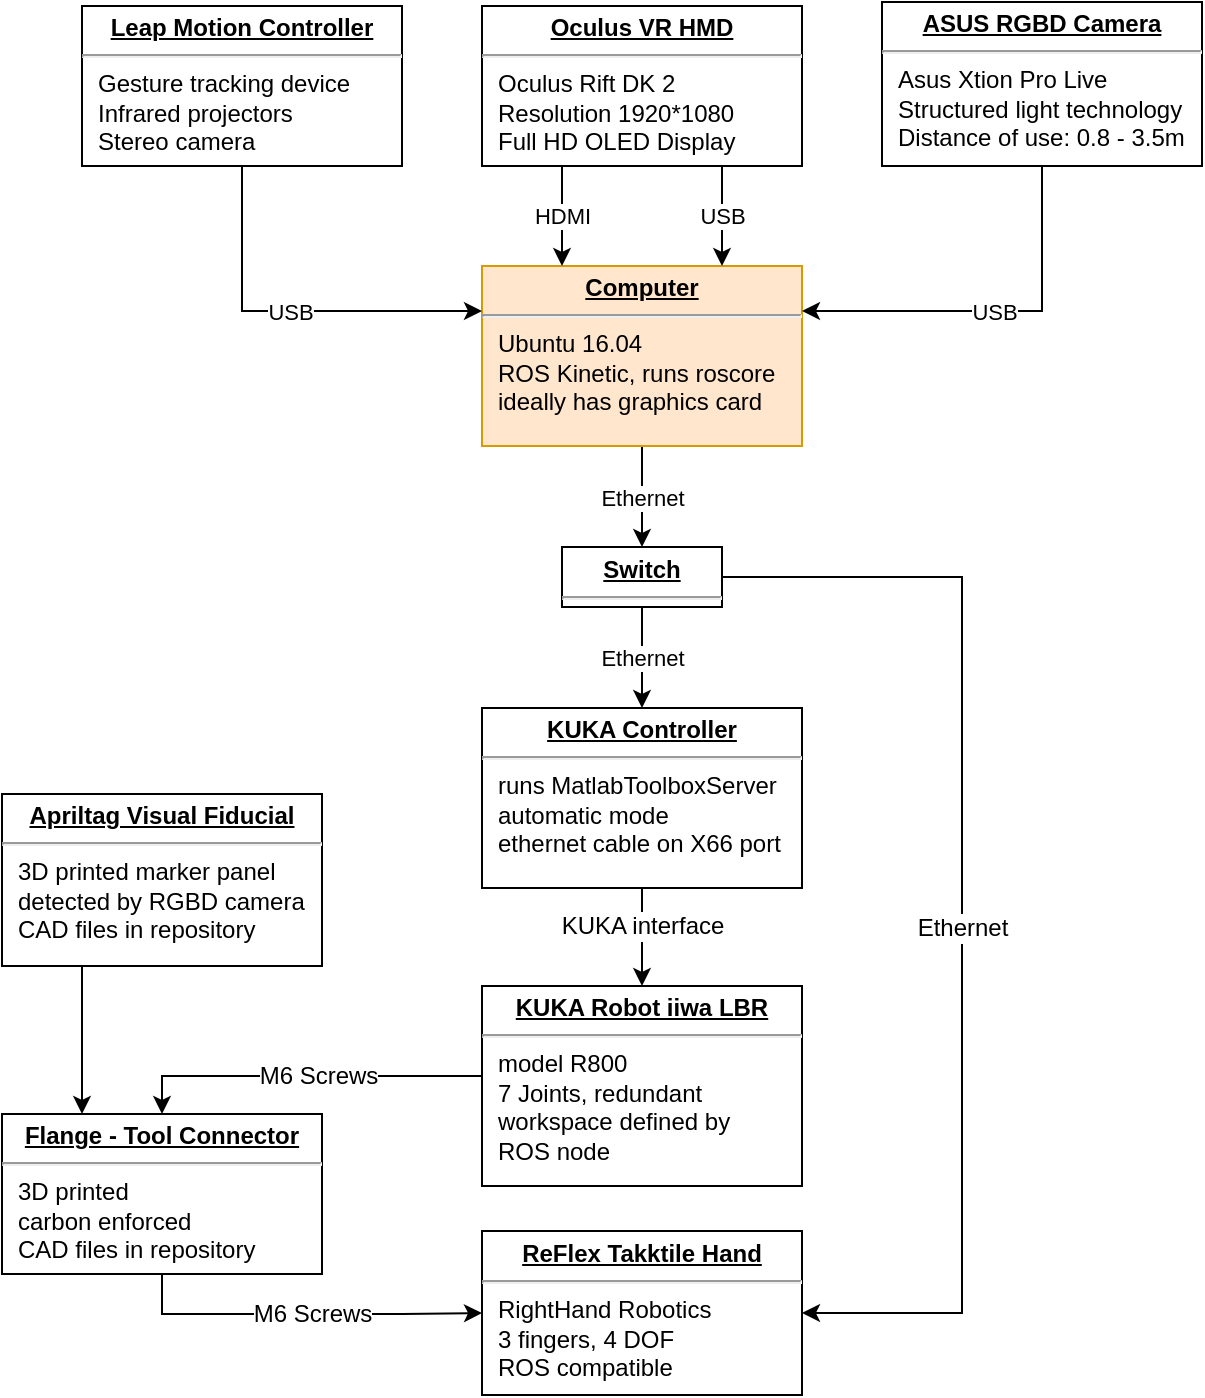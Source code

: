 <mxfile version="11.1.1" type="device"><diagram id="E09UCCjNPZgDsZ9DTK5a" name="Hardware"><mxGraphModel dx="786" dy="527" grid="1" gridSize="10" guides="1" tooltips="1" connect="1" arrows="1" fold="1" page="1" pageScale="1" pageWidth="827" pageHeight="1169" math="0" shadow="0"><root><mxCell id="_AY63vhK2A-uAtdcQATT-0"/><mxCell id="_AY63vhK2A-uAtdcQATT-1" parent="_AY63vhK2A-uAtdcQATT-0"/><mxCell id="_AY63vhK2A-uAtdcQATT-33" value="Ethernet" style="edgeStyle=orthogonalEdgeStyle;rounded=0;orthogonalLoop=1;jettySize=auto;html=1;entryX=0.5;entryY=0;entryDx=0;entryDy=0;fontFamily=Helvetica;" parent="_AY63vhK2A-uAtdcQATT-1" source="_AY63vhK2A-uAtdcQATT-11" target="_AY63vhK2A-uAtdcQATT-21" edge="1"><mxGeometry relative="1" as="geometry"/></mxCell><mxCell id="_AY63vhK2A-uAtdcQATT-11" value="&lt;p style=&quot;margin: 0px ; margin-top: 4px ; text-align: center ; text-decoration: underline&quot;&gt;&lt;b&gt;Computer&lt;/b&gt;&lt;/p&gt;&lt;hr&gt;&lt;p style=&quot;margin: 0px ; margin-left: 8px&quot;&gt;Ubuntu 16.04&lt;/p&gt;&lt;p style=&quot;margin: 0px ; margin-left: 8px&quot;&gt;ROS Kinetic,&amp;nbsp;&lt;span&gt;runs roscore&lt;/span&gt;&lt;/p&gt;&lt;p style=&quot;margin: 0px ; margin-left: 8px&quot;&gt;ideally has graphics card&lt;/p&gt;" style="verticalAlign=top;align=left;overflow=fill;fontSize=12;fontFamily=Helvetica;html=1;fillColor=#ffe6cc;strokeColor=#d79b00;" parent="_AY63vhK2A-uAtdcQATT-1" vertex="1"><mxGeometry x="320" y="170" width="160" height="90" as="geometry"/></mxCell><mxCell id="_AY63vhK2A-uAtdcQATT-27" style="edgeStyle=orthogonalEdgeStyle;rounded=0;orthogonalLoop=1;jettySize=auto;html=1;entryX=0.5;entryY=0;entryDx=0;entryDy=0;fontFamily=Helvetica;exitX=0.5;exitY=1;exitDx=0;exitDy=0;" parent="_AY63vhK2A-uAtdcQATT-1" source="_AY63vhK2A-uAtdcQATT-18" target="_AY63vhK2A-uAtdcQATT-20" edge="1"><mxGeometry relative="1" as="geometry"><mxPoint x="400" y="464" as="sourcePoint"/><mxPoint x="400" y="513.5" as="targetPoint"/></mxGeometry></mxCell><mxCell id="gl0e_WUBvMopUrDTV7Gu-0" value="KUKA interface" style="text;html=1;resizable=0;points=[];align=center;verticalAlign=middle;labelBackgroundColor=#ffffff;fontFamily=Helvetica;" parent="_AY63vhK2A-uAtdcQATT-27" vertex="1" connectable="0"><mxGeometry x="0.245" y="-1" relative="1" as="geometry"><mxPoint x="1" y="-12" as="offset"/></mxGeometry></mxCell><mxCell id="_AY63vhK2A-uAtdcQATT-18" value="&lt;p style=&quot;margin: 0px ; margin-top: 4px ; text-align: center ; text-decoration: underline&quot;&gt;&lt;b&gt;KUKA Controller&lt;/b&gt;&lt;/p&gt;&lt;hr&gt;&lt;p style=&quot;margin: 0px ; margin-left: 8px&quot;&gt;runs MatlabToolboxServer&amp;nbsp;&lt;/p&gt;&lt;p style=&quot;margin: 0px ; margin-left: 8px&quot;&gt;automatic mode&lt;/p&gt;&lt;p style=&quot;margin: 0px ; margin-left: 8px&quot;&gt;ethernet cable on X66 port&lt;/p&gt;" style="verticalAlign=top;align=left;overflow=fill;fontSize=12;fontFamily=Helvetica;html=1;" parent="_AY63vhK2A-uAtdcQATT-1" vertex="1"><mxGeometry x="320" y="391" width="160" height="90" as="geometry"/></mxCell><mxCell id="2vclKmiDTKFvOyOzSdmb-0" style="edgeStyle=orthogonalEdgeStyle;rounded=0;orthogonalLoop=1;jettySize=auto;html=1;entryX=0.5;entryY=0;entryDx=0;entryDy=0;" parent="_AY63vhK2A-uAtdcQATT-1" source="_AY63vhK2A-uAtdcQATT-20" target="3DuxKlBCha_9yTWbbvmz-2" edge="1"><mxGeometry relative="1" as="geometry"><Array as="points"><mxPoint x="160" y="575"/></Array></mxGeometry></mxCell><mxCell id="fGlponVCI0Z7dGmWXib_-7" value="M6 Screws" style="text;html=1;resizable=0;points=[];align=center;verticalAlign=middle;labelBackgroundColor=#ffffff;" parent="2vclKmiDTKFvOyOzSdmb-0" vertex="1" connectable="0"><mxGeometry x="-0.098" y="2" relative="1" as="geometry"><mxPoint x="-2" y="-2" as="offset"/></mxGeometry></mxCell><mxCell id="_AY63vhK2A-uAtdcQATT-20" value="&lt;p style=&quot;margin: 0px ; margin-top: 4px ; text-align: center ; text-decoration: underline&quot;&gt;&lt;b&gt;KUKA Robot iiwa LBR&lt;/b&gt;&lt;/p&gt;&lt;hr&gt;&lt;p style=&quot;margin: 0px ; margin-left: 8px&quot;&gt;model R800&lt;/p&gt;&lt;p style=&quot;margin: 0px ; margin-left: 8px&quot;&gt;7 Joints, redundant&lt;/p&gt;&lt;p style=&quot;margin: 0px ; margin-left: 8px&quot;&gt;workspace defined by&amp;nbsp;&lt;/p&gt;&lt;p style=&quot;margin: 0px ; margin-left: 8px&quot;&gt;ROS node&lt;/p&gt;" style="verticalAlign=top;align=left;overflow=fill;fontSize=12;fontFamily=Helvetica;html=1;" parent="_AY63vhK2A-uAtdcQATT-1" vertex="1"><mxGeometry x="320" y="530" width="160" height="100" as="geometry"/></mxCell><mxCell id="_AY63vhK2A-uAtdcQATT-34" value="Ethernet" style="edgeStyle=orthogonalEdgeStyle;rounded=0;orthogonalLoop=1;jettySize=auto;html=1;entryX=0.5;entryY=0;entryDx=0;entryDy=0;fontFamily=Helvetica;" parent="_AY63vhK2A-uAtdcQATT-1" source="_AY63vhK2A-uAtdcQATT-21" target="_AY63vhK2A-uAtdcQATT-18" edge="1"><mxGeometry relative="1" as="geometry"/></mxCell><mxCell id="fGlponVCI0Z7dGmWXib_-5" style="edgeStyle=orthogonalEdgeStyle;rounded=0;orthogonalLoop=1;jettySize=auto;html=1;entryX=1;entryY=0.5;entryDx=0;entryDy=0;" parent="_AY63vhK2A-uAtdcQATT-1" source="_AY63vhK2A-uAtdcQATT-21" target="_AY63vhK2A-uAtdcQATT-29" edge="1"><mxGeometry relative="1" as="geometry"><Array as="points"><mxPoint x="560" y="326"/><mxPoint x="560" y="694"/></Array></mxGeometry></mxCell><mxCell id="fGlponVCI0Z7dGmWXib_-6" value="Ethernet" style="text;html=1;resizable=0;points=[];align=center;verticalAlign=middle;labelBackgroundColor=#ffffff;" parent="fGlponVCI0Z7dGmWXib_-5" vertex="1" connectable="0"><mxGeometry x="-0.216" y="2" relative="1" as="geometry"><mxPoint x="-2" y="73" as="offset"/></mxGeometry></mxCell><mxCell id="_AY63vhK2A-uAtdcQATT-21" value="&lt;p style=&quot;margin: 0px ; margin-top: 4px ; text-align: center ; text-decoration: underline&quot;&gt;&lt;b&gt;Switch&lt;/b&gt;&lt;/p&gt;&lt;hr&gt;&lt;p style=&quot;margin: 0px ; margin-left: 8px&quot;&gt;&lt;br&gt;&lt;/p&gt;" style="verticalAlign=top;align=left;overflow=fill;fontSize=12;fontFamily=Helvetica;html=1;" parent="_AY63vhK2A-uAtdcQATT-1" vertex="1"><mxGeometry x="360" y="310.5" width="80" height="30" as="geometry"/></mxCell><mxCell id="_AY63vhK2A-uAtdcQATT-31" value="USB" style="edgeStyle=orthogonalEdgeStyle;rounded=0;orthogonalLoop=1;jettySize=auto;html=1;entryX=0;entryY=0.25;entryDx=0;entryDy=0;fontFamily=Helvetica;exitX=0.5;exitY=1;exitDx=0;exitDy=0;" parent="_AY63vhK2A-uAtdcQATT-1" source="_AY63vhK2A-uAtdcQATT-28" target="_AY63vhK2A-uAtdcQATT-11" edge="1"><mxGeometry relative="1" as="geometry"/></mxCell><mxCell id="_AY63vhK2A-uAtdcQATT-28" value="&lt;p style=&quot;margin: 0px ; margin-top: 4px ; text-align: center ; text-decoration: underline&quot;&gt;&lt;b&gt;Leap Motion Controller&lt;/b&gt;&lt;/p&gt;&lt;hr&gt;&lt;p style=&quot;margin: 0px ; margin-left: 8px&quot;&gt;Gesture tracking device&lt;/p&gt;&lt;p style=&quot;margin: 0px ; margin-left: 8px&quot;&gt;Infrared projectors&lt;/p&gt;&lt;p style=&quot;margin: 0px ; margin-left: 8px&quot;&gt;Stereo camera&lt;/p&gt;" style="verticalAlign=top;align=left;overflow=fill;fontSize=12;fontFamily=Helvetica;html=1;" parent="_AY63vhK2A-uAtdcQATT-1" vertex="1"><mxGeometry x="120" y="40" width="160" height="80" as="geometry"/></mxCell><mxCell id="_AY63vhK2A-uAtdcQATT-29" value="&lt;p style=&quot;margin: 0px ; margin-top: 4px ; text-align: center ; text-decoration: underline&quot;&gt;&lt;b&gt;ReFlex Takktile Hand&lt;/b&gt;&lt;/p&gt;&lt;hr&gt;&lt;p style=&quot;margin: 0px ; margin-left: 8px&quot;&gt;RightHand Robotics&lt;/p&gt;&lt;p style=&quot;margin: 0px ; margin-left: 8px&quot;&gt;&lt;span&gt;3 fingers,&amp;nbsp;&lt;/span&gt;&lt;span&gt;4 DOF&lt;/span&gt;&lt;/p&gt;&lt;p style=&quot;margin: 0px ; margin-left: 8px&quot;&gt;&lt;span&gt;ROS compatible&lt;/span&gt;&lt;/p&gt;" style="verticalAlign=top;align=left;overflow=fill;fontSize=12;fontFamily=Helvetica;html=1;" parent="_AY63vhK2A-uAtdcQATT-1" vertex="1"><mxGeometry x="320" y="652.5" width="160" height="82" as="geometry"/></mxCell><mxCell id="3DuxKlBCha_9yTWbbvmz-1" value="USB" style="edgeStyle=orthogonalEdgeStyle;rounded=0;orthogonalLoop=1;jettySize=auto;html=1;entryX=1;entryY=0.25;entryDx=0;entryDy=0;exitX=0.5;exitY=1;exitDx=0;exitDy=0;" parent="_AY63vhK2A-uAtdcQATT-1" source="3DuxKlBCha_9yTWbbvmz-0" target="_AY63vhK2A-uAtdcQATT-11" edge="1"><mxGeometry relative="1" as="geometry"/></mxCell><mxCell id="3DuxKlBCha_9yTWbbvmz-0" value="&lt;p style=&quot;margin: 0px ; margin-top: 4px ; text-align: center ; text-decoration: underline&quot;&gt;&lt;b&gt;ASUS RGBD Camera&lt;/b&gt;&lt;/p&gt;&lt;hr&gt;&lt;p style=&quot;margin: 0px ; margin-left: 8px&quot;&gt;Asus Xtion Pro Live&amp;nbsp;&lt;/p&gt;&lt;p style=&quot;margin: 0px ; margin-left: 8px&quot;&gt;Structured light technology&lt;/p&gt;&lt;p style=&quot;margin: 0px ; margin-left: 8px&quot;&gt;Distance of use: 0.8 - 3.5m&lt;/p&gt;" style="verticalAlign=top;align=left;overflow=fill;fontSize=12;fontFamily=Helvetica;html=1;" parent="_AY63vhK2A-uAtdcQATT-1" vertex="1"><mxGeometry x="520" y="38" width="160" height="82" as="geometry"/></mxCell><mxCell id="3DuxKlBCha_9yTWbbvmz-4" style="edgeStyle=orthogonalEdgeStyle;rounded=0;orthogonalLoop=1;jettySize=auto;html=1;entryX=0;entryY=0.5;entryDx=0;entryDy=0;exitX=0.5;exitY=1;exitDx=0;exitDy=0;" parent="_AY63vhK2A-uAtdcQATT-1" source="3DuxKlBCha_9yTWbbvmz-2" target="_AY63vhK2A-uAtdcQATT-29" edge="1"><mxGeometry relative="1" as="geometry"/></mxCell><mxCell id="fGlponVCI0Z7dGmWXib_-8" value="M6 Screws" style="text;html=1;resizable=0;points=[];align=center;verticalAlign=middle;labelBackgroundColor=#ffffff;" parent="3DuxKlBCha_9yTWbbvmz-4" vertex="1" connectable="0"><mxGeometry x="-0.16" y="-3" relative="1" as="geometry"><mxPoint x="19" y="-3.5" as="offset"/></mxGeometry></mxCell><mxCell id="3DuxKlBCha_9yTWbbvmz-2" value="&lt;p style=&quot;margin: 0px ; margin-top: 4px ; text-align: center ; text-decoration: underline&quot;&gt;&lt;b&gt;Flange - Tool Connector&lt;/b&gt;&lt;/p&gt;&lt;hr&gt;&lt;p style=&quot;margin: 0px ; margin-left: 8px&quot;&gt;3D printed&amp;nbsp;&lt;/p&gt;&lt;p style=&quot;margin: 0px ; margin-left: 8px&quot;&gt;carbon enforced&lt;/p&gt;&lt;p style=&quot;margin: 0px ; margin-left: 8px&quot;&gt;CAD files in repository&lt;/p&gt;" style="verticalAlign=top;align=left;overflow=fill;fontSize=12;fontFamily=Helvetica;html=1;" parent="_AY63vhK2A-uAtdcQATT-1" vertex="1"><mxGeometry x="80" y="594" width="160" height="80" as="geometry"/></mxCell><mxCell id="3DuxKlBCha_9yTWbbvmz-6" style="edgeStyle=orthogonalEdgeStyle;rounded=0;orthogonalLoop=1;jettySize=auto;html=1;entryX=0.25;entryY=0;entryDx=0;entryDy=0;exitX=0.25;exitY=1;exitDx=0;exitDy=0;" parent="_AY63vhK2A-uAtdcQATT-1" source="3DuxKlBCha_9yTWbbvmz-5" target="3DuxKlBCha_9yTWbbvmz-2" edge="1"><mxGeometry relative="1" as="geometry"/></mxCell><mxCell id="3DuxKlBCha_9yTWbbvmz-5" value="&lt;p style=&quot;margin: 0px ; margin-top: 4px ; text-align: center ; text-decoration: underline&quot;&gt;&lt;b&gt;Apriltag Visual Fiducial&lt;/b&gt;&lt;/p&gt;&lt;hr&gt;&lt;p style=&quot;margin: 0px ; margin-left: 8px&quot;&gt;3D printed marker panel&amp;nbsp;&lt;/p&gt;&lt;p style=&quot;margin: 0px ; margin-left: 8px&quot;&gt;detected by RGBD camera&lt;/p&gt;&lt;p style=&quot;margin: 0px ; margin-left: 8px&quot;&gt;CAD files in repository&lt;/p&gt;&lt;p style=&quot;margin: 0px ; margin-left: 8px&quot;&gt;&lt;br&gt;&lt;/p&gt;" style="verticalAlign=top;align=left;overflow=fill;fontSize=12;fontFamily=Helvetica;html=1;" parent="_AY63vhK2A-uAtdcQATT-1" vertex="1"><mxGeometry x="80" y="434" width="160" height="86" as="geometry"/></mxCell><mxCell id="fGlponVCI0Z7dGmWXib_-2" value="USB" style="edgeStyle=orthogonalEdgeStyle;rounded=0;orthogonalLoop=1;jettySize=auto;html=1;exitX=0.75;exitY=1;exitDx=0;exitDy=0;entryX=0.75;entryY=0;entryDx=0;entryDy=0;" parent="_AY63vhK2A-uAtdcQATT-1" source="3DuxKlBCha_9yTWbbvmz-7" target="_AY63vhK2A-uAtdcQATT-11" edge="1"><mxGeometry relative="1" as="geometry"/></mxCell><mxCell id="fGlponVCI0Z7dGmWXib_-4" value="HDMI" style="edgeStyle=orthogonalEdgeStyle;rounded=0;orthogonalLoop=1;jettySize=auto;html=1;exitX=0.25;exitY=1;exitDx=0;exitDy=0;entryX=0.25;entryY=0;entryDx=0;entryDy=0;" parent="_AY63vhK2A-uAtdcQATT-1" source="3DuxKlBCha_9yTWbbvmz-7" target="_AY63vhK2A-uAtdcQATT-11" edge="1"><mxGeometry relative="1" as="geometry"/></mxCell><mxCell id="3DuxKlBCha_9yTWbbvmz-7" value="&lt;p style=&quot;margin: 0px ; margin-top: 4px ; text-align: center ; text-decoration: underline&quot;&gt;&lt;b&gt;Oculus VR HMD&lt;/b&gt;&lt;/p&gt;&lt;hr&gt;&lt;p style=&quot;margin: 0px ; margin-left: 8px&quot;&gt;Oculus Rift DK 2&lt;/p&gt;&lt;p style=&quot;margin: 0px ; margin-left: 8px&quot;&gt;Resolution 1920*1080&lt;/p&gt;&lt;p style=&quot;margin: 0px ; margin-left: 8px&quot;&gt;Full HD OLED Display&lt;/p&gt;" style="verticalAlign=top;align=left;overflow=fill;fontSize=12;fontFamily=Helvetica;html=1;" parent="_AY63vhK2A-uAtdcQATT-1" vertex="1"><mxGeometry x="320" y="40" width="160" height="80" as="geometry"/></mxCell></root></mxGraphModel></diagram><diagram name="Software Final" id="xPNgfY69-P7065_VLRdJ"><mxGraphModel dx="786" dy="527" grid="1" gridSize="10" guides="1" tooltips="1" connect="1" arrows="1" fold="1" page="1" pageScale="1" pageWidth="1169" pageHeight="827" math="0" shadow="0"><root><mxCell id="EsGhdz6YQau3NaNE2SMj-0"/><mxCell id="EsGhdz6YQau3NaNE2SMj-1" parent="EsGhdz6YQau3NaNE2SMj-0"/><mxCell id="q33s33rJnHDnd58CuCqy-0" value="" style="rounded=0;whiteSpace=wrap;html=1;fillColor=none;dashed=1;" parent="EsGhdz6YQau3NaNE2SMj-1" vertex="1"><mxGeometry x="90" y="130" width="540" height="500" as="geometry"/></mxCell><mxCell id="EsGhdz6YQau3NaNE2SMj-3" value="" style="edgeStyle=orthogonalEdgeStyle;rounded=0;orthogonalLoop=1;jettySize=auto;html=1;entryX=0.5;entryY=0;entryDx=0;entryDy=0;" parent="EsGhdz6YQau3NaNE2SMj-1" source="EsGhdz6YQau3NaNE2SMj-5" target="EsGhdz6YQau3NaNE2SMj-10" edge="1"><mxGeometry x="-0.809" relative="1" as="geometry"><mxPoint x="380" y="330" as="targetPoint"/><Array as="points"><mxPoint x="380" y="270"/><mxPoint x="250" y="270"/></Array><mxPoint as="offset"/></mxGeometry></mxCell><mxCell id="EsGhdz6YQau3NaNE2SMj-4" value="&lt;span style=&quot;font-size: 12px&quot;&gt;leap_motion/leap_device &lt;br&gt;[Human]&lt;/span&gt;" style="edgeStyle=orthogonalEdgeStyle;rounded=0;orthogonalLoop=1;jettySize=auto;html=1;entryX=0.5;entryY=0;entryDx=0;entryDy=0;" parent="EsGhdz6YQau3NaNE2SMj-1" target="EsGhdz6YQau3NaNE2SMj-12" edge="1"><mxGeometry x="-0.889" relative="1" as="geometry"><Array as="points"><mxPoint x="380" y="270"/><mxPoint x="505" y="270"/></Array><mxPoint x="380" y="240" as="sourcePoint"/><mxPoint x="540" y="230" as="targetPoint"/><mxPoint as="offset"/></mxGeometry></mxCell><mxCell id="EsGhdz6YQau3NaNE2SMj-5" value="&lt;p style=&quot;margin: 0px ; margin-top: 4px ; text-align: center ; text-decoration: underline&quot;&gt;&lt;b&gt;Leap Motion Node&lt;/b&gt;&lt;/p&gt;&lt;hr&gt;&lt;p style=&quot;margin: 0px ; margin-left: 8px&quot;&gt;&lt;span&gt;open sourced by ROS community&lt;/span&gt;&lt;/p&gt;&lt;p style=&quot;margin: 0px ; margin-left: 8px&quot;&gt;&lt;span&gt;official ROS driver&lt;/span&gt;&lt;br&gt;&lt;/p&gt;&lt;p style=&quot;margin: 0px ; margin-left: 8px&quot;&gt;publishes hand data&lt;/p&gt;" style="verticalAlign=top;align=left;overflow=fill;fontSize=12;fontFamily=Helvetica;html=1;fillColor=#dae8fc;strokeColor=#6c8ebf;" parent="EsGhdz6YQau3NaNE2SMj-1" vertex="1"><mxGeometry x="280" y="150" width="200" height="80" as="geometry"/></mxCell><mxCell id="EsGhdz6YQau3NaNE2SMj-6" value="" style="edgeStyle=orthogonalEdgeStyle;rounded=0;orthogonalLoop=1;jettySize=auto;html=1;" parent="EsGhdz6YQau3NaNE2SMj-1" source="EsGhdz6YQau3NaNE2SMj-7" target="EsGhdz6YQau3NaNE2SMj-5" edge="1"><mxGeometry relative="1" as="geometry"/></mxCell><mxCell id="EsGhdz6YQau3NaNE2SMj-7" value="&lt;p style=&quot;margin: 0px ; margin-top: 4px ; text-align: center ; text-decoration: underline&quot;&gt;&lt;b&gt;Leap Deamon&lt;/b&gt;&lt;/p&gt;&lt;hr&gt;&lt;p style=&quot;margin: 0px ; margin-left: 8px&quot;&gt;open sourced&lt;span&gt;&amp;nbsp;by Ultrahaptics&lt;/span&gt;&lt;/p&gt;&lt;p style=&quot;margin: 0px ; margin-left: 8px&quot;&gt;core Leap Motion software&lt;/p&gt;" style="verticalAlign=top;align=left;overflow=fill;fontSize=12;fontFamily=Helvetica;html=1;fillColor=#f5f5f5;strokeColor=#666666;fontColor=#333333;" parent="EsGhdz6YQau3NaNE2SMj-1" vertex="1"><mxGeometry x="280" y="40" width="200" height="70" as="geometry"/></mxCell><mxCell id="nE3oryARnoWxvQE1KBO--7" value="&lt;span style=&quot;font-size: 12px&quot;&gt;reflex_takktile/radian_hand_command&lt;br&gt;[RadianServoCommands]&lt;/span&gt;" style="edgeStyle=orthogonalEdgeStyle;rounded=0;orthogonalLoop=1;jettySize=auto;html=1;" parent="EsGhdz6YQau3NaNE2SMj-1" source="EsGhdz6YQau3NaNE2SMj-10" target="EsGhdz6YQau3NaNE2SMj-13" edge="1"><mxGeometry relative="1" as="geometry"/></mxCell><mxCell id="EsGhdz6YQau3NaNE2SMj-10" value="&lt;p style=&quot;margin: 0px ; margin-top: 4px ; text-align: center ; text-decoration: underline&quot;&gt;&lt;b&gt;Leap Hand Node&lt;/b&gt;&lt;/p&gt;&lt;hr&gt;&lt;p style=&quot;margin: 0px ; margin-left: 8px&quot;&gt;&lt;span&gt;language: python 2.7&lt;/span&gt;&lt;/p&gt;&lt;p style=&quot;margin: 0px ; margin-left: 8px&quot;&gt;&lt;span&gt;initial calibration of hand&lt;/span&gt;&lt;br&gt;&lt;/p&gt;&lt;p style=&quot;margin: 0px ; margin-left: 8px&quot;&gt;publishes robotic hand closure angles&lt;/p&gt;&lt;p style=&quot;margin: 0px 0px 0px 8px&quot;&gt;active if &quot;kuka/gripper_control&quot; is true&lt;/p&gt;&lt;p style=&quot;margin: 0px ; margin-left: 8px&quot;&gt;offers mode to run hand indpendently&lt;/p&gt;" style="verticalAlign=top;align=left;overflow=fill;fontSize=12;fontFamily=Helvetica;html=1;fillColor=#dae8fc;strokeColor=#6c8ebf;" parent="EsGhdz6YQau3NaNE2SMj-1" vertex="1"><mxGeometry x="140" y="290" width="220" height="110" as="geometry"/></mxCell><mxCell id="nE3oryARnoWxvQE1KBO--6" value="&lt;span style=&quot;font-size: 12px&quot;&gt;tf/tool_frame/desired&lt;br&gt;[TransformStamped]&lt;/span&gt;" style="edgeStyle=orthogonalEdgeStyle;rounded=0;orthogonalLoop=1;jettySize=auto;html=1;entryX=0.5;entryY=0;entryDx=0;entryDy=0;" parent="EsGhdz6YQau3NaNE2SMj-1" source="EsGhdz6YQau3NaNE2SMj-12" target="EsGhdz6YQau3NaNE2SMj-15" edge="1"><mxGeometry relative="1" as="geometry"/></mxCell><mxCell id="EsGhdz6YQau3NaNE2SMj-12" value="&lt;p style=&quot;margin: 0px ; margin-top: 4px ; text-align: center ; text-decoration: underline&quot;&gt;&lt;b&gt;Leap KUKA Node&lt;/b&gt;&lt;/p&gt;&lt;hr&gt;&lt;p style=&quot;margin: 0px ; margin-left: 8px&quot;&gt;&lt;span&gt;language: python 2.7&lt;/span&gt;&lt;/p&gt;&lt;p style=&quot;margin: 0px ; margin-left: 8px&quot;&gt;&lt;span&gt;requires params in config file&lt;/span&gt;&lt;/p&gt;&lt;p style=&quot;margin: 0px ; margin-left: 8px&quot;&gt;&lt;span&gt;averaging filter&lt;/span&gt;&lt;br&gt;&lt;/p&gt;&lt;p style=&quot;margin: 0px ; margin-left: 8px&quot;&gt;determines base to tool transform&lt;/p&gt;&lt;p style=&quot;margin: 0px ; margin-left: 8px&quot;&gt;publishes desired tool pose&lt;span&gt;&amp;nbsp;&lt;/span&gt;&lt;/p&gt;" style="verticalAlign=top;align=left;overflow=fill;fontSize=12;fontFamily=Helvetica;html=1;fillColor=#dae8fc;strokeColor=#6c8ebf;" parent="EsGhdz6YQau3NaNE2SMj-1" vertex="1"><mxGeometry x="400" y="290" width="210" height="110" as="geometry"/></mxCell><mxCell id="EsGhdz6YQau3NaNE2SMj-13" value="&lt;p style=&quot;margin: 0px ; margin-top: 4px ; text-align: center ; text-decoration: underline&quot;&gt;&lt;b&gt;ReFlex TakkTile Node&lt;/b&gt;&lt;/p&gt;&lt;hr&gt;&lt;p style=&quot;margin: 0px ; margin-left: 8px&quot;&gt;open sourced by RightHand Robotics&lt;/p&gt;&lt;p style=&quot;margin: 0px ; margin-left: 8px&quot;&gt;official ROS driver&lt;/p&gt;&lt;p style=&quot;margin: 0px ; margin-left: 8px&quot;&gt;offers ROS services for calibration&lt;/p&gt;&lt;p style=&quot;margin: 0px ; margin-left: 8px&quot;&gt;controls robotic hand&lt;/p&gt;" style="verticalAlign=top;align=left;overflow=fill;fontSize=12;fontFamily=Helvetica;html=1;fillColor=#dae8fc;strokeColor=#6c8ebf;" parent="EsGhdz6YQau3NaNE2SMj-1" vertex="1"><mxGeometry x="140" y="460" width="220" height="100" as="geometry"/></mxCell><mxCell id="EsGhdz6YQau3NaNE2SMj-14" value="" style="edgeStyle=orthogonalEdgeStyle;rounded=0;orthogonalLoop=1;jettySize=auto;html=1;" parent="EsGhdz6YQau3NaNE2SMj-1" source="EsGhdz6YQau3NaNE2SMj-15" target="EsGhdz6YQau3NaNE2SMj-18" edge="1"><mxGeometry relative="1" as="geometry"><Array as="points"><mxPoint x="540" y="610"/><mxPoint x="540" y="610"/></Array></mxGeometry></mxCell><mxCell id="BRLh0epHwZrpS-UAtxaP-2" style="edgeStyle=orthogonalEdgeStyle;rounded=0;orthogonalLoop=1;jettySize=auto;html=1;entryX=0;entryY=0.5;entryDx=0;entryDy=0;exitX=0.285;exitY=0.992;exitDx=0;exitDy=0;exitPerimeter=0;" parent="EsGhdz6YQau3NaNE2SMj-1" source="EsGhdz6YQau3NaNE2SMj-15" target="EsGhdz6YQau3NaNE2SMj-10" edge="1"><mxGeometry relative="1" as="geometry"><mxPoint x="150" y="340" as="targetPoint"/><Array as="points"><mxPoint x="460" y="610"/><mxPoint x="110" y="610"/><mxPoint x="110" y="345"/></Array></mxGeometry></mxCell><mxCell id="BRLh0epHwZrpS-UAtxaP-3" value="kuka/gripper_control [Bool]&lt;u&gt;&lt;br&gt;&lt;/u&gt;" style="text;html=1;resizable=0;points=[];align=center;verticalAlign=middle;labelBackgroundColor=#ffffff;" parent="BRLh0epHwZrpS-UAtxaP-2" vertex="1" connectable="0"><mxGeometry x="-0.303" relative="1" as="geometry"><mxPoint x="17" as="offset"/></mxGeometry></mxCell><mxCell id="EsGhdz6YQau3NaNE2SMj-15" value="&lt;p style=&quot;margin: 0px ; margin-top: 4px ; text-align: center ; text-decoration: underline&quot;&gt;&lt;b&gt;KUKA Control Node&lt;/b&gt;&lt;/p&gt;&lt;hr&gt;&lt;p style=&quot;margin: 0px ; margin-left: 8px&quot;&gt;&lt;/p&gt;&lt;p style=&quot;margin: 0px ; margin-left: 8px&quot;&gt;language: Matlab&lt;/p&gt;&lt;p style=&quot;margin: 0px ; margin-left: 8px&quot;&gt;accesses KUKA Sunrise Toolbox&lt;/p&gt;&lt;p style=&quot;margin: 0px ; margin-left: 8px&quot;&gt;requires params in config file&lt;/p&gt;&lt;p style=&quot;margin: 0px ; margin-left: 8px&quot;&gt;calculation of home pose&lt;/p&gt;&lt;p style=&quot;margin: 0px ; margin-left: 8px&quot;&gt;inverse kinematics calculation&amp;nbsp;&lt;/p&gt;&lt;p style=&quot;margin: 0px ; margin-left: 8px&quot;&gt;controlled by ROS services (or&lt;span&gt;&amp;nbsp;GUI)&lt;/span&gt;&lt;/p&gt;" style="verticalAlign=top;align=left;overflow=fill;fontSize=12;fontFamily=Helvetica;html=1;fillColor=#dae8fc;strokeColor=#6c8ebf;" parent="EsGhdz6YQau3NaNE2SMj-1" vertex="1"><mxGeometry x="400" y="460" width="210" height="130" as="geometry"/></mxCell><mxCell id="EsGhdz6YQau3NaNE2SMj-16" value="&lt;p style=&quot;margin: 4px 0px 0px ; text-align: center&quot;&gt;&lt;span&gt;ROS Network&lt;/span&gt;&lt;/p&gt;&lt;p style=&quot;margin: 0px ; margin-left: 8px&quot;&gt;&lt;br&gt;&lt;/p&gt;" style="verticalAlign=middle;align=left;overflow=fill;fontSize=12;fontFamily=Helvetica;html=1;fillColor=none;strokeColor=none;fontStyle=1" parent="EsGhdz6YQau3NaNE2SMj-1" vertex="1"><mxGeometry x="520" y="140" width="120" height="30" as="geometry"/></mxCell><mxCell id="EsGhdz6YQau3NaNE2SMj-17" value="&lt;p style=&quot;margin: 4px 0px 0px; text-align: center;&quot;&gt;&lt;span&gt;Other Software&lt;/span&gt;&lt;/p&gt;" style="verticalAlign=top;align=left;overflow=fill;fontSize=12;fontFamily=Helvetica;html=1;fontStyle=1;fillColor=none;strokeColor=none;" parent="EsGhdz6YQau3NaNE2SMj-1" vertex="1"><mxGeometry x="520" y="97.5" width="120" height="30" as="geometry"/></mxCell><mxCell id="EsGhdz6YQau3NaNE2SMj-18" value="&lt;p style=&quot;margin: 0px ; margin-top: 4px ; text-align: center ; text-decoration: underline&quot;&gt;&lt;b&gt;MatlabToolboxServer&lt;/b&gt;&lt;/p&gt;&lt;hr&gt;&lt;p style=&quot;margin: 0px ; margin-left: 8px&quot;&gt;&lt;span&gt;available open source&lt;/span&gt;&lt;br&gt;&lt;/p&gt;&lt;p style=&quot;margin: 0px ; margin-left: 8px&quot;&gt;&lt;span&gt;Java code deployed to controller&lt;/span&gt;&lt;/p&gt;&lt;p style=&quot;margin: 0px ; margin-left: 8px&quot;&gt;&lt;span&gt;interface for Kuka Sunrise Toolbox&lt;/span&gt;&lt;/p&gt;" style="verticalAlign=top;align=left;overflow=fill;fontSize=12;fontFamily=Helvetica;html=1;fillColor=#f5f5f5;strokeColor=#666666;fontColor=#333333;" parent="EsGhdz6YQau3NaNE2SMj-1" vertex="1"><mxGeometry x="400" y="650" width="210" height="80" as="geometry"/></mxCell></root></mxGraphModel></diagram><diagram id="W01Dkq0bHfpVxYwkLld_" name="Software"><mxGraphModel dx="786" dy="527" grid="1" gridSize="10" guides="1" tooltips="1" connect="1" arrows="1" fold="1" page="1" pageScale="1" pageWidth="1169" pageHeight="827" math="0" shadow="0"><root><mxCell id="sA2uMo3klKvLkmMD16hq-0"/><mxCell id="sA2uMo3klKvLkmMD16hq-1" parent="sA2uMo3klKvLkmMD16hq-0"/><mxCell id="A94m2R2vzb9sjXVHP88e-21" value="" style="rounded=0;whiteSpace=wrap;html=1;fillColor=none;dashed=1;" parent="sA2uMo3klKvLkmMD16hq-1" vertex="1"><mxGeometry x="100" y="130" width="560" height="530" as="geometry"/></mxCell><mxCell id="9kA6oh6pnzBRD3rLAlEV-1" value="/leapmotion/data" style="edgeStyle=orthogonalEdgeStyle;rounded=0;orthogonalLoop=1;jettySize=auto;html=1;entryX=0.5;entryY=0;entryDx=0;entryDy=0;" parent="sA2uMo3klKvLkmMD16hq-1" source="NNzuCkMZ_eFJ8CYktBfu-0" target="9kA6oh6pnzBRD3rLAlEV-2" edge="1"><mxGeometry x="-0.809" relative="1" as="geometry"><mxPoint x="380" y="330" as="targetPoint"/><Array as="points"><mxPoint x="380" y="270"/><mxPoint x="250" y="270"/></Array><mxPoint as="offset"/></mxGeometry></mxCell><mxCell id="A94m2R2vzb9sjXVHP88e-4" style="edgeStyle=orthogonalEdgeStyle;rounded=0;orthogonalLoop=1;jettySize=auto;html=1;entryX=0.5;entryY=0;entryDx=0;entryDy=0;" parent="sA2uMo3klKvLkmMD16hq-1" source="NNzuCkMZ_eFJ8CYktBfu-0" target="9kA6oh6pnzBRD3rLAlEV-3" edge="1"><mxGeometry relative="1" as="geometry"><Array as="points"><mxPoint x="380" y="270"/><mxPoint x="500" y="270"/></Array></mxGeometry></mxCell><mxCell id="NNzuCkMZ_eFJ8CYktBfu-0" value="&lt;p style=&quot;margin: 0px ; margin-top: 4px ; text-align: center ; text-decoration: underline&quot;&gt;&lt;b&gt;Leap Motion Node&lt;/b&gt;&lt;/p&gt;&lt;hr&gt;&lt;p style=&quot;margin: 0px ; margin-left: 8px&quot;&gt;available open source&lt;/p&gt;&lt;p style=&quot;margin: 0px ; margin-left: 8px&quot;&gt;ROS driver for Leap Motion&lt;/p&gt;&lt;p style=&quot;margin: 0px ; margin-left: 8px&quot;&gt;publishes various data to network&lt;/p&gt;" style="verticalAlign=top;align=left;overflow=fill;fontSize=12;fontFamily=Helvetica;html=1;fillColor=#dae8fc;strokeColor=#6c8ebf;" parent="sA2uMo3klKvLkmMD16hq-1" vertex="1"><mxGeometry x="280" y="150" width="200" height="90" as="geometry"/></mxCell><mxCell id="A94m2R2vzb9sjXVHP88e-3" value="" style="edgeStyle=orthogonalEdgeStyle;rounded=0;orthogonalLoop=1;jettySize=auto;html=1;" parent="sA2uMo3klKvLkmMD16hq-1" source="9kA6oh6pnzBRD3rLAlEV-0" target="NNzuCkMZ_eFJ8CYktBfu-0" edge="1"><mxGeometry relative="1" as="geometry"/></mxCell><mxCell id="9kA6oh6pnzBRD3rLAlEV-0" value="&lt;p style=&quot;margin: 0px ; margin-top: 4px ; text-align: center ; text-decoration: underline&quot;&gt;&lt;b&gt;Leap Deamon&lt;/b&gt;&lt;/p&gt;&lt;hr&gt;&lt;p style=&quot;margin: 0px ; margin-left: 8px&quot;&gt;provided by Ultrahaptics&lt;/p&gt;&lt;p style=&quot;margin: 0px ; margin-left: 8px&quot;&gt;core Leap Motion software&lt;/p&gt;" style="verticalAlign=top;align=left;overflow=fill;fontSize=12;fontFamily=Helvetica;html=1;fillColor=#f5f5f5;strokeColor=#666666;fontColor=#333333;" parent="sA2uMo3klKvLkmMD16hq-1" vertex="1"><mxGeometry x="280" y="40" width="200" height="70" as="geometry"/></mxCell><mxCell id="A94m2R2vzb9sjXVHP88e-19" value="" style="edgeStyle=orthogonalEdgeStyle;rounded=0;orthogonalLoop=1;jettySize=auto;html=1;" parent="sA2uMo3klKvLkmMD16hq-1" source="9kA6oh6pnzBRD3rLAlEV-2" target="A94m2R2vzb9sjXVHP88e-2" edge="1"><mxGeometry relative="1" as="geometry"/></mxCell><mxCell id="A94m2R2vzb9sjXVHP88e-20" value="/reflex_takktile/radian_hand_command" style="text;html=1;resizable=0;points=[];align=center;verticalAlign=middle;labelBackgroundColor=#ffffff;" parent="A94m2R2vzb9sjXVHP88e-19" vertex="1" connectable="0"><mxGeometry x="-0.2" y="1" relative="1" as="geometry"><mxPoint as="offset"/></mxGeometry></mxCell><mxCell id="9kA6oh6pnzBRD3rLAlEV-2" value="&lt;p style=&quot;margin: 0px ; margin-top: 4px ; text-align: center ; text-decoration: underline&quot;&gt;&lt;b&gt;Leap Hand Node&lt;/b&gt;&lt;/p&gt;&lt;hr&gt;&lt;p style=&quot;margin: 0px ; margin-left: 8px&quot;&gt;script by Riccardo&lt;/p&gt;&lt;p style=&quot;margin: 0px ; margin-left: 8px&quot;&gt;performs initial calibration of hand&lt;/p&gt;&lt;p style=&quot;margin: 0px ; margin-left: 8px&quot;&gt;calculates vector from palm position&amp;nbsp;&lt;/p&gt;&lt;p style=&quot;margin: 0px ; margin-left: 8px&quot;&gt;to finger tips (index, middle, thumb)&lt;/p&gt;&lt;p style=&quot;margin: 0px ; margin-left: 8px&quot;&gt;publishes right closure angles&lt;/p&gt;" style="verticalAlign=top;align=left;overflow=fill;fontSize=12;fontFamily=Helvetica;html=1;fillColor=#dae8fc;strokeColor=#6c8ebf;" parent="sA2uMo3klKvLkmMD16hq-1" vertex="1"><mxGeometry x="140" y="290" width="220" height="110" as="geometry"/></mxCell><mxCell id="A94m2R2vzb9sjXVHP88e-6" value="/streaming&lt;br&gt;/position&lt;br&gt;/direction&lt;br&gt;/normal&lt;br&gt;" style="edgeStyle=orthogonalEdgeStyle;rounded=0;orthogonalLoop=1;jettySize=auto;html=1;entryX=0.5;entryY=0;entryDx=0;entryDy=0;" parent="sA2uMo3klKvLkmMD16hq-1" source="9kA6oh6pnzBRD3rLAlEV-3" target="A94m2R2vzb9sjXVHP88e-5" edge="1"><mxGeometry relative="1" as="geometry"><mxPoint as="offset"/></mxGeometry></mxCell><mxCell id="9kA6oh6pnzBRD3rLAlEV-3" value="&lt;p style=&quot;margin: 0px ; margin-top: 4px ; text-align: center ; text-decoration: underline&quot;&gt;&lt;b&gt;Leap Matlab Node&lt;/b&gt;&lt;/p&gt;&lt;hr&gt;&lt;p style=&quot;margin: 0px ; margin-left: 8px&quot;&gt;script by Alex&lt;/p&gt;&lt;p style=&quot;margin: 0px ; margin-left: 8px&quot;&gt;formats data from Leap Motion&amp;nbsp;&lt;/p&gt;&lt;p style=&quot;margin: 0px ; margin-left: 8px&quot;&gt;node to standard ROS message&lt;/p&gt;&lt;p style=&quot;margin: 0px ; margin-left: 8px&quot;&gt;&quot;move hand into virtual cube to&amp;nbsp;&lt;/p&gt;&lt;p style=&quot;margin: 0px ; margin-left: 8px&quot;&gt;&lt;span&gt;start teleoperation&quot; mechanism&amp;nbsp;&lt;/span&gt;&lt;/p&gt;" style="verticalAlign=top;align=left;overflow=fill;fontSize=12;fontFamily=Helvetica;html=1;fillColor=#dae8fc;strokeColor=#6c8ebf;" parent="sA2uMo3klKvLkmMD16hq-1" vertex="1"><mxGeometry x="400" y="290" width="200" height="110" as="geometry"/></mxCell><mxCell id="A94m2R2vzb9sjXVHP88e-2" value="&lt;p style=&quot;margin: 0px ; margin-top: 4px ; text-align: center ; text-decoration: underline&quot;&gt;&lt;b&gt;ReFlex TakkTile ROS Driver&lt;/b&gt;&lt;/p&gt;&lt;hr&gt;&lt;p style=&quot;margin: 0px ; margin-left: 8px&quot;&gt;available from RightHand Robotics&lt;/p&gt;&lt;p style=&quot;margin: 0px ; margin-left: 8px&quot;&gt;forwards commands to hand&lt;/p&gt;" style="verticalAlign=top;align=left;overflow=fill;fontSize=12;fontFamily=Helvetica;html=1;fillColor=#dae8fc;strokeColor=#6c8ebf;" parent="sA2uMo3klKvLkmMD16hq-1" vertex="1"><mxGeometry x="140" y="500" width="220" height="70" as="geometry"/></mxCell><mxCell id="A94m2R2vzb9sjXVHP88e-13" value="" style="edgeStyle=orthogonalEdgeStyle;rounded=0;orthogonalLoop=1;jettySize=auto;html=1;" parent="sA2uMo3klKvLkmMD16hq-1" source="A94m2R2vzb9sjXVHP88e-5" target="A94m2R2vzb9sjXVHP88e-10" edge="1"><mxGeometry relative="1" as="geometry"/></mxCell><mxCell id="A94m2R2vzb9sjXVHP88e-5" value="&lt;p style=&quot;margin: 0px ; margin-top: 4px ; text-align: center ; text-decoration: underline&quot;&gt;&lt;b&gt;Matlab Scripts&lt;/b&gt;&lt;/p&gt;&lt;hr&gt;&lt;p style=&quot;margin: 0px ; margin-left: 8px&quot;&gt;&lt;span&gt;scripts by Alex&lt;/span&gt;&lt;/p&gt;&lt;p style=&quot;margin: 0px ; margin-left: 8px&quot;&gt;&lt;span&gt;main script: kuka_teleoperation.m&amp;nbsp;&lt;/span&gt;&lt;/p&gt;&lt;p style=&quot;margin: 0px ; margin-left: 8px&quot;&gt;figure out overall transformation&amp;nbsp;&lt;/p&gt;&lt;p style=&quot;margin: 0px ; margin-left: 8px&quot;&gt;matrix from three vectors&lt;/p&gt;&lt;p style=&quot;margin: 0px ; margin-left: 8px&quot;&gt;does inverse kinematics and&amp;nbsp;&lt;/p&gt;&lt;p style=&quot;margin: 0px ; margin-left: 8px&quot;&gt;controls&amp;nbsp;&lt;span&gt;robot in joint space&lt;/span&gt;&lt;/p&gt;&lt;p style=&quot;margin: 0px ; margin-left: 8px&quot;&gt;various safety feasures and GUI&lt;/p&gt;" style="verticalAlign=top;align=left;overflow=fill;fontSize=12;fontFamily=Helvetica;html=1;fillColor=#dae8fc;strokeColor=#6c8ebf;" parent="sA2uMo3klKvLkmMD16hq-1" vertex="1"><mxGeometry x="400" y="500" width="200" height="140" as="geometry"/></mxCell><mxCell id="A94m2R2vzb9sjXVHP88e-7" value="&lt;p style=&quot;margin: 4px 0px 0px ; text-align: center&quot;&gt;&lt;span&gt;ROS Network&lt;/span&gt;&lt;/p&gt;&lt;p style=&quot;margin: 0px ; margin-left: 8px&quot;&gt;&lt;br&gt;&lt;/p&gt;" style="verticalAlign=middle;align=left;overflow=fill;fontSize=12;fontFamily=Helvetica;html=1;fillColor=none;strokeColor=none;fontStyle=1" parent="sA2uMo3klKvLkmMD16hq-1" vertex="1"><mxGeometry x="540" y="140" width="120" height="30" as="geometry"/></mxCell><mxCell id="A94m2R2vzb9sjXVHP88e-8" value="&lt;p style=&quot;margin: 4px 0px 0px; text-align: center;&quot;&gt;&lt;span&gt;Other Software&lt;/span&gt;&lt;/p&gt;" style="verticalAlign=top;align=left;overflow=fill;fontSize=12;fontFamily=Helvetica;html=1;fontStyle=1;fillColor=none;strokeColor=none;" parent="sA2uMo3klKvLkmMD16hq-1" vertex="1"><mxGeometry x="540" y="97.5" width="120" height="30" as="geometry"/></mxCell><mxCell id="A94m2R2vzb9sjXVHP88e-10" value="&lt;p style=&quot;margin: 0px ; margin-top: 4px ; text-align: center ; text-decoration: underline&quot;&gt;&lt;b&gt;MatlabToolboxServer&lt;/b&gt;&lt;/p&gt;&lt;hr&gt;&lt;p style=&quot;margin: 0px ; margin-left: 8px&quot;&gt;&lt;span&gt;available open source&lt;/span&gt;&lt;br&gt;&lt;/p&gt;&lt;p style=&quot;margin: 0px ; margin-left: 8px&quot;&gt;&lt;span&gt;Java code deployed to controller&lt;/span&gt;&lt;/p&gt;" style="verticalAlign=top;align=left;overflow=fill;fontSize=12;fontFamily=Helvetica;html=1;fillColor=#f5f5f5;strokeColor=#666666;fontColor=#333333;" parent="sA2uMo3klKvLkmMD16hq-1" vertex="1"><mxGeometry x="400" y="680" width="200" height="75" as="geometry"/></mxCell></root></mxGraphModel></diagram><diagram id="N_3e-Q6rEfsGYaoa2vkL" name="Software - Old"><mxGraphModel dx="786" dy="527" grid="1" gridSize="10" guides="1" tooltips="1" connect="1" arrows="1" fold="1" page="1" pageScale="1" pageWidth="1169" pageHeight="827" math="0" shadow="0"><root><mxCell id="DWtcwVUfHoLwkEJnRnVT-0"/><mxCell id="DWtcwVUfHoLwkEJnRnVT-1" parent="DWtcwVUfHoLwkEJnRnVT-0"/><mxCell id="dd-SumPrk89srtTTceRe-6" value="sa" style="rounded=0;whiteSpace=wrap;html=1;fontFamily=Helvetica;fillColor=#DAE8FC;dashed=1;strokeColor=none;" parent="DWtcwVUfHoLwkEJnRnVT-1" vertex="1"><mxGeometry x="680" y="357.5" width="280" height="300" as="geometry"/></mxCell><mxCell id="dd-SumPrk89srtTTceRe-1" value="" style="rounded=0;whiteSpace=wrap;html=1;fontFamily=Helvetica;fillColor=#DAE8FC;dashed=1;strokeColor=none;" parent="DWtcwVUfHoLwkEJnRnVT-1" vertex="1"><mxGeometry x="380" y="357.5" width="280" height="300" as="geometry"/></mxCell><mxCell id="OXoM96v8KncRzj9laTAw-2" style="edgeStyle=orthogonalEdgeStyle;rounded=0;orthogonalLoop=1;jettySize=auto;html=1;entryX=1;entryY=0.5;entryDx=0;entryDy=0;" parent="DWtcwVUfHoLwkEJnRnVT-1" target="RRSRzw63beIaCWrnPfQT-2" edge="1"><mxGeometry relative="1" as="geometry"><Array as="points"><mxPoint x="860" y="375"/><mxPoint x="860" y="210"/></Array><mxPoint x="860" y="380" as="sourcePoint"/></mxGeometry></mxCell><mxCell id="OXoM96v8KncRzj9laTAw-3" value="/JointPosition" style="text;html=1;resizable=0;points=[];align=center;verticalAlign=middle;labelBackgroundColor=#ffffff;" parent="OXoM96v8KncRzj9laTAw-2" vertex="1" connectable="0"><mxGeometry x="-0.057" y="31" relative="1" as="geometry"><mxPoint x="-31" y="-32" as="offset"/></mxGeometry></mxCell><mxCell id="of8OaUcnYX35aqK4GcvO-0" value="&lt;p style=&quot;margin: 0px ; margin-top: 4px ; text-align: center ; text-decoration: underline&quot;&gt;&lt;b&gt;Kuka Server Node&lt;/b&gt;&lt;/p&gt;&lt;hr&gt;&lt;p style=&quot;margin: 0px ; margin-left: 8px&quot;&gt;kuka_server_node.py by Sheffield&lt;/p&gt;&lt;p style=&quot;margin: 0px ; margin-left: 8px&quot;&gt;ROS node for KUKA named &quot;&lt;i&gt;kuka_iiwa&lt;/i&gt;&quot;&lt;/p&gt;&lt;p style=&quot;margin: 0px ; margin-left: 8px&quot;&gt;subscribes to topic &quot;kuka_command&quot;&lt;/p&gt;&lt;p style=&quot;margin: 0px ; margin-left: 8px&quot;&gt;publishes all iiwa data (e.g. JointPosition)&lt;/p&gt;" style="verticalAlign=top;align=left;overflow=fill;fontSize=12;fontFamily=Helvetica;html=1;fillColor=#d5e8d4;strokeColor=#82b366;" parent="DWtcwVUfHoLwkEJnRnVT-1" vertex="1"><mxGeometry x="700" y="377.5" width="240" height="100" as="geometry"/></mxCell><mxCell id="Ec5meAhf68VTfPPyAPKC-1" style="edgeStyle=orthogonalEdgeStyle;rounded=0;orthogonalLoop=1;jettySize=auto;html=1;entryX=0.792;entryY=0.01;entryDx=0;entryDy=0;entryPerimeter=0;" parent="DWtcwVUfHoLwkEJnRnVT-1" source="of8OaUcnYX35aqK4GcvO-1" target="RRSRzw63beIaCWrnPfQT-2" edge="1"><mxGeometry relative="1" as="geometry"><Array as="points"><mxPoint x="670" y="73"/></Array></mxGeometry></mxCell><mxCell id="Ec5meAhf68VTfPPyAPKC-2" value="/leapmotion/data&lt;br&gt;" style="text;html=1;resizable=0;points=[];align=center;verticalAlign=middle;labelBackgroundColor=#ffffff;" parent="Ec5meAhf68VTfPPyAPKC-1" vertex="1" connectable="0"><mxGeometry x="-0.086" y="-30" relative="1" as="geometry"><mxPoint x="40" y="35" as="offset"/></mxGeometry></mxCell><mxCell id="Ec5meAhf68VTfPPyAPKC-3" style="edgeStyle=orthogonalEdgeStyle;rounded=0;orthogonalLoop=1;jettySize=auto;html=1;entryX=0.25;entryY=0;entryDx=0;entryDy=0;" parent="DWtcwVUfHoLwkEJnRnVT-1" source="of8OaUcnYX35aqK4GcvO-1" target="of8OaUcnYX35aqK4GcvO-10" edge="1"><mxGeometry relative="1" as="geometry"><Array as="points"><mxPoint x="185" y="73"/></Array></mxGeometry></mxCell><mxCell id="Ec5meAhf68VTfPPyAPKC-4" value="/leapmotion/data" style="text;html=1;resizable=0;points=[];align=center;verticalAlign=middle;labelBackgroundColor=#ffffff;" parent="Ec5meAhf68VTfPPyAPKC-3" vertex="1" connectable="0"><mxGeometry x="0.225" y="21" relative="1" as="geometry"><mxPoint x="-16" y="36" as="offset"/></mxGeometry></mxCell><mxCell id="of8OaUcnYX35aqK4GcvO-1" value="&lt;p style=&quot;margin: 0px ; margin-top: 4px ; text-align: center ; text-decoration: underline&quot;&gt;&lt;b&gt;Leap Motion Node&lt;/b&gt;&lt;/p&gt;&lt;hr&gt;&lt;p style=&quot;margin: 0px ; margin-left: 8px&quot;&gt;open source avaiblabe&lt;/p&gt;&lt;p style=&quot;margin: 0px ; margin-left: 8px&quot;&gt;publishes on /leapmotion/data&lt;/p&gt;" style="verticalAlign=top;align=left;overflow=fill;fontSize=12;fontFamily=Helvetica;html=1;fillColor=#d5e8d4;strokeColor=#82b366;" parent="DWtcwVUfHoLwkEJnRnVT-1" vertex="1"><mxGeometry x="320" y="40" width="280" height="80" as="geometry"/></mxCell><mxCell id="of8OaUcnYX35aqK4GcvO-2" value="&lt;p style=&quot;margin: 0px ; margin-top: 4px ; text-align: center ; text-decoration: underline&quot;&gt;&lt;b&gt;JAVA Application&lt;/b&gt;&lt;/p&gt;&lt;hr&gt;&lt;p style=&quot;margin: 0px ; margin-left: 8px&quot;&gt;Robot Application&lt;/p&gt;&lt;p style=&quot;margin: 0px ; margin-left: 8px&quot;&gt;Already installed on Sunrise Cabinet&lt;/p&gt;&lt;p style=&quot;margin: 0px ; margin-left: 8px&quot;&gt;transfers ROS msgs to KUKA&lt;/p&gt;&lt;p style=&quot;margin: 0px ; margin-left: 8px&quot;&gt;ensures movement of the robot&lt;/p&gt;" style="verticalAlign=top;align=left;overflow=fill;fontSize=12;fontFamily=Helvetica;html=1;fillColor=#fff2cc;strokeColor=#d6b656;" parent="DWtcwVUfHoLwkEJnRnVT-1" vertex="1"><mxGeometry x="700" y="537.5" width="240" height="100" as="geometry"/></mxCell><mxCell id="of8OaUcnYX35aqK4GcvO-9" value="/iiwa/JointPosition" style="endArrow=classic;startArrow=classic;html=1;fontFamily=Helvetica;entryX=0.5;entryY=1;entryDx=0;entryDy=0;exitX=0.5;exitY=0;exitDx=0;exitDy=0;" parent="DWtcwVUfHoLwkEJnRnVT-1" source="of8OaUcnYX35aqK4GcvO-2" target="of8OaUcnYX35aqK4GcvO-0" edge="1"><mxGeometry width="50" height="50" relative="1" as="geometry"><mxPoint x="380" y="532.5" as="sourcePoint"/><mxPoint x="430" y="482.5" as="targetPoint"/></mxGeometry></mxCell><mxCell id="Ec5meAhf68VTfPPyAPKC-5" value="/reflex_takktile/&lt;br&gt;radian_hand_command" style="edgeStyle=orthogonalEdgeStyle;rounded=0;orthogonalLoop=1;jettySize=auto;html=1;entryX=0;entryY=0.5;entryDx=0;entryDy=0;exitX=0.5;exitY=1;exitDx=0;exitDy=0;" parent="DWtcwVUfHoLwkEJnRnVT-1" source="of8OaUcnYX35aqK4GcvO-10" target="RRSRzw63beIaCWrnPfQT-0" edge="1"><mxGeometry relative="1" as="geometry"><mxPoint x="190" y="407.5" as="targetPoint"/></mxGeometry></mxCell><mxCell id="of8OaUcnYX35aqK4GcvO-10" value="&lt;p style=&quot;margin: 0px ; margin-top: 4px ; text-align: center ; text-decoration: underline&quot;&gt;&lt;b&gt;Leap Hand Node&lt;/b&gt;&lt;/p&gt;&lt;hr&gt;&lt;p style=&quot;margin: 0px ; margin-left: 8px&quot;&gt;by Riccardo&lt;/p&gt;&lt;p style=&quot;margin: 0px ; margin-left: 8px&quot;&gt;node name: LeapHandNode&lt;/p&gt;&lt;p style=&quot;margin: 0px ; margin-left: 8px&quot;&gt;publishes on &quot;/reflex_takktile/radian_hand_command&quot;&lt;/p&gt;&lt;p style=&quot;margin: 0px ; margin-left: 8px&quot;&gt;subscribes to &quot;/leapmotion/data&quot;&lt;/p&gt;&lt;p style=&quot;margin: 0px ; margin-left: 8px&quot;&gt;receive_data_fct calculates 3D vector from palm to finger tips&lt;/p&gt;&lt;p style=&quot;margin: 0px ; margin-left: 8px&quot;&gt;findAngles function calcs finger angles by norm of vectors&lt;/p&gt;&lt;p style=&quot;margin: 0px ; margin-left: 8px&quot;&gt;findPose(angles) publishes msgs according to angles&lt;/p&gt;" style="verticalAlign=top;align=left;overflow=fill;fontSize=12;fontFamily=Helvetica;html=1;fillColor=#d5e8d4;strokeColor=#82b366;" parent="DWtcwVUfHoLwkEJnRnVT-1" vertex="1"><mxGeometry x="100" y="160" width="340" height="150" as="geometry"/></mxCell><mxCell id="RRSRzw63beIaCWrnPfQT-11" style="edgeStyle=orthogonalEdgeStyle;rounded=0;orthogonalLoop=1;jettySize=auto;html=1;entryX=0.5;entryY=0;entryDx=0;entryDy=0;endArrow=classic;endFill=1;fontFamily=Helvetica;" parent="DWtcwVUfHoLwkEJnRnVT-1" source="RRSRzw63beIaCWrnPfQT-0" target="RRSRzw63beIaCWrnPfQT-10" edge="1"><mxGeometry relative="1" as="geometry"/></mxCell><mxCell id="RRSRzw63beIaCWrnPfQT-0" value="&lt;p style=&quot;margin: 0px ; margin-top: 4px ; text-align: center ; text-decoration: underline&quot;&gt;&lt;b&gt;Visualization Server Node&lt;/b&gt;&lt;/p&gt;&lt;hr&gt;&lt;p style=&quot;margin: 0px ; margin-left: 8px&quot;&gt;python script visualization_server_node.py&lt;/p&gt;&lt;p style=&quot;margin: 0px ; margin-left: 8px&quot;&gt;subscribes to /kuka_command&lt;/p&gt;&lt;p style=&quot;margin: 0px ; margin-left: 8px&quot;&gt;published Moveit! movegroup messages&lt;/p&gt;&lt;p style=&quot;margin: 0px ; margin-left: 8px&quot;&gt;movegroup control script for IK&lt;/p&gt;" style="verticalAlign=top;align=left;overflow=fill;fontSize=12;fontFamily=Helvetica;html=1;fillColor=#d5e8d4;strokeColor=#82b366;" parent="DWtcwVUfHoLwkEJnRnVT-1" vertex="1"><mxGeometry x="400" y="377.5" width="240" height="100" as="geometry"/></mxCell><mxCell id="RRSRzw63beIaCWrnPfQT-6" value="/kuka_command" style="edgeStyle=orthogonalEdgeStyle;rounded=0;orthogonalLoop=1;jettySize=auto;html=1;exitX=0.875;exitY=1.01;exitDx=0;exitDy=0;endArrow=classic;endFill=1;fontFamily=Helvetica;exitPerimeter=0;" parent="DWtcwVUfHoLwkEJnRnVT-1" source="RRSRzw63beIaCWrnPfQT-2" target="of8OaUcnYX35aqK4GcvO-0" edge="1"><mxGeometry relative="1" as="geometry"><Array as="points"><mxPoint x="690" y="308"/><mxPoint x="820" y="308"/></Array><mxPoint x="690" y="267.5" as="sourcePoint"/></mxGeometry></mxCell><mxCell id="RRSRzw63beIaCWrnPfQT-8" value="/kuka_command&lt;br&gt;" style="edgeStyle=orthogonalEdgeStyle;rounded=0;orthogonalLoop=1;jettySize=auto;html=1;entryX=0.5;entryY=0;entryDx=0;entryDy=0;endArrow=classic;endFill=1;fontFamily=Helvetica;exitX=0.25;exitY=1;exitDx=0;exitDy=0;" parent="DWtcwVUfHoLwkEJnRnVT-1" source="RRSRzw63beIaCWrnPfQT-2" target="RRSRzw63beIaCWrnPfQT-0" edge="1"><mxGeometry relative="1" as="geometry"><Array as="points"><mxPoint x="520" y="260"/></Array><mxPoint x="610" y="268" as="sourcePoint"/></mxGeometry></mxCell><mxCell id="RRSRzw63beIaCWrnPfQT-2" value="&lt;p style=&quot;margin: 0px ; margin-top: 4px ; text-align: center ; text-decoration: underline&quot;&gt;&lt;b&gt;Kuka Control Client Node&lt;/b&gt;&lt;/p&gt;&lt;hr&gt;&lt;p style=&quot;margin: 0px ; margin-left: 8px&quot;&gt;subscribes to iiwa &amp;amp;&amp;nbsp;&lt;span&gt;Leap Motion data&lt;/span&gt;&lt;/p&gt;&lt;p style=&quot;margin: 0px ; margin-left: 8px&quot;&gt;publishes on topic &quot;kuka_command&quot;&lt;/p&gt;&lt;p style=&quot;margin: 0px ; margin-left: 8px&quot;&gt;Silvia has done this with MatLab&lt;/p&gt;&lt;p style=&quot;margin: 0px ; margin-left: 8px&quot;&gt;node name &quot;kuka_iiwa_client&quot;&lt;/p&gt;&lt;p style=&quot;margin: 0px ; margin-left: 8px&quot;&gt;&lt;br&gt;&lt;/p&gt;" style="verticalAlign=top;align=left;overflow=fill;fontSize=12;fontFamily=Helvetica;html=1;fillColor=#d5e8d4;strokeColor=#82b366;" parent="DWtcwVUfHoLwkEJnRnVT-1" vertex="1"><mxGeometry x="480" y="160" width="240" height="100" as="geometry"/></mxCell><mxCell id="RRSRzw63beIaCWrnPfQT-4" value="running on PC" style="rounded=0;whiteSpace=wrap;html=1;fontFamily=Helvetica;fillColor=#d5e8d4;strokeColor=#82b366;" parent="DWtcwVUfHoLwkEJnRnVT-1" vertex="1"><mxGeometry x="820" y="40" width="140" height="25" as="geometry"/></mxCell><mxCell id="RRSRzw63beIaCWrnPfQT-5" value="running on controller" style="rounded=0;whiteSpace=wrap;html=1;fontFamily=Helvetica;fillColor=#ffe6cc;strokeColor=#d79b00;" parent="DWtcwVUfHoLwkEJnRnVT-1" vertex="1"><mxGeometry x="820" y="80" width="140" height="25" as="geometry"/></mxCell><mxCell id="RRSRzw63beIaCWrnPfQT-10" value="&lt;p style=&quot;margin: 0px ; margin-top: 4px ; text-align: center ; text-decoration: underline&quot;&gt;&lt;b&gt;RViz Application&lt;/b&gt;&lt;/p&gt;&lt;hr&gt;&lt;p style=&quot;margin: 0px ; margin-left: 8px&quot;&gt;Client to Visualization Node&lt;/p&gt;&lt;p style=&quot;margin: 0px ; margin-left: 8px&quot;&gt;MoveIt plugin for (real time) motion planning&amp;nbsp;&lt;/p&gt;&lt;p style=&quot;margin: 0px ; margin-left: 8px&quot;&gt;&lt;span&gt;URDF Model by TU Munich&lt;/span&gt;&lt;/p&gt;&lt;p style=&quot;margin: 0px ; margin-left: 8px&quot;&gt;&lt;span&gt;possibly URDF model of Robotic Hand&lt;/span&gt;&lt;/p&gt;" style="verticalAlign=top;align=left;overflow=fill;fontSize=12;fontFamily=Helvetica;html=1;fillColor=#d5e8d4;strokeColor=#82b366;" parent="DWtcwVUfHoLwkEJnRnVT-1" vertex="1"><mxGeometry x="400" y="537.5" width="240" height="100" as="geometry"/></mxCell><mxCell id="dd-SumPrk89srtTTceRe-3" value="VIS. SIDE" style="text;html=1;resizable=0;points=[];autosize=1;align=center;verticalAlign=top;spacingTop=-4;fontFamily=Helvetica;fillColor=#DAE8FC;strokeColor=none;" parent="DWtcwVUfHoLwkEJnRnVT-1" vertex="1"><mxGeometry x="380" y="327.5" width="70" height="20" as="geometry"/></mxCell><mxCell id="OXoM96v8KncRzj9laTAw-0" style="edgeStyle=orthogonalEdgeStyle;rounded=0;orthogonalLoop=1;jettySize=auto;html=1;" parent="DWtcwVUfHoLwkEJnRnVT-1" source="dd-SumPrk89srtTTceRe-7" edge="1"><mxGeometry relative="1" as="geometry"><mxPoint x="915" y="270" as="targetPoint"/><Array as="points"><mxPoint x="915" y="320"/><mxPoint x="915" y="320"/></Array></mxGeometry></mxCell><mxCell id="OXoM96v8KncRzj9laTAw-1" value="Sheffield Robotics API&lt;br&gt;=&lt;br&gt;" style="text;html=1;resizable=0;points=[];align=center;verticalAlign=middle;labelBackgroundColor=#ffffff;" parent="OXoM96v8KncRzj9laTAw-0" vertex="1" connectable="0"><mxGeometry x="0.778" y="1" relative="1" as="geometry"><mxPoint x="16" y="-26.5" as="offset"/></mxGeometry></mxCell><mxCell id="dd-SumPrk89srtTTceRe-7" value="ROBOT SIDE" style="text;html=1;resizable=0;points=[];autosize=1;align=center;verticalAlign=top;spacingTop=-4;fontFamily=Helvetica;fillColor=#DAE8FC;strokeColor=none;" parent="DWtcwVUfHoLwkEJnRnVT-1" vertex="1"><mxGeometry x="870" y="327.5" width="90" height="20" as="geometry"/></mxCell></root></mxGraphModel></diagram><diagram id="oCga56goUlLyeETAVtjd" name="DL"><mxGraphModel dx="786" dy="527" grid="1" gridSize="10" guides="1" tooltips="1" connect="1" arrows="1" fold="1" page="1" pageScale="1" pageWidth="827" pageHeight="1169" math="0" shadow="0"><root><mxCell id="ObzvTOaScfdLmG8TIW0V-0"/><mxCell id="ObzvTOaScfdLmG8TIW0V-1" parent="ObzvTOaScfdLmG8TIW0V-0"/><mxCell id="ObzvTOaScfdLmG8TIW0V-12" value="" style="rounded=0;whiteSpace=wrap;html=1;fillColor=none;dashed=1;" vertex="1" parent="ObzvTOaScfdLmG8TIW0V-1"><mxGeometry x="260" y="60" width="200" height="280" as="geometry"/></mxCell><mxCell id="ObzvTOaScfdLmG8TIW0V-8" value="Image" style="edgeStyle=orthogonalEdgeStyle;rounded=0;orthogonalLoop=1;jettySize=auto;html=1;" edge="1" parent="ObzvTOaScfdLmG8TIW0V-1" source="ObzvTOaScfdLmG8TIW0V-3" target="ObzvTOaScfdLmG8TIW0V-4"><mxGeometry x="-0.167" y="10" relative="1" as="geometry"><mxPoint as="offset"/></mxGeometry></mxCell><mxCell id="ObzvTOaScfdLmG8TIW0V-3" value="Depth Image (300 * 300)" style="rounded=0;whiteSpace=wrap;html=1;horizontal=0;fillColor=#d5e8d4;strokeColor=#82b366;" vertex="1" parent="ObzvTOaScfdLmG8TIW0V-1"><mxGeometry x="120" y="80" width="40" height="240" as="geometry"/></mxCell><mxCell id="ObzvTOaScfdLmG8TIW0V-6" value="" style="edgeStyle=orthogonalEdgeStyle;rounded=0;orthogonalLoop=1;jettySize=auto;html=1;" edge="1" parent="ObzvTOaScfdLmG8TIW0V-1" source="ObzvTOaScfdLmG8TIW0V-4" target="ObzvTOaScfdLmG8TIW0V-5"><mxGeometry relative="1" as="geometry"/></mxCell><mxCell id="ObzvTOaScfdLmG8TIW0V-7" value="Heatmap" style="text;html=1;resizable=0;points=[];align=center;verticalAlign=middle;labelBackgroundColor=#ffffff;" vertex="1" connectable="0" parent="ObzvTOaScfdLmG8TIW0V-6"><mxGeometry x="-0.125" relative="1" as="geometry"><mxPoint x="5" y="-10" as="offset"/></mxGeometry></mxCell><mxCell id="ObzvTOaScfdLmG8TIW0V-4" value="GGCNN" style="rounded=0;whiteSpace=wrap;html=1;horizontal=0;fillColor=#dae8fc;strokeColor=#6c8ebf;" vertex="1" parent="ObzvTOaScfdLmG8TIW0V-1"><mxGeometry x="280" y="80" width="40" height="240" as="geometry"/></mxCell><mxCell id="ObzvTOaScfdLmG8TIW0V-10" value="" style="edgeStyle=orthogonalEdgeStyle;rounded=0;orthogonalLoop=1;jettySize=auto;html=1;" edge="1" parent="ObzvTOaScfdLmG8TIW0V-1" source="ObzvTOaScfdLmG8TIW0V-5" target="ObzvTOaScfdLmG8TIW0V-9"><mxGeometry relative="1" as="geometry"/></mxCell><mxCell id="ObzvTOaScfdLmG8TIW0V-11" value="Transform" style="text;html=1;resizable=0;points=[];align=center;verticalAlign=middle;labelBackgroundColor=#ffffff;" vertex="1" connectable="0" parent="ObzvTOaScfdLmG8TIW0V-10"><mxGeometry x="-0.125" y="-2" relative="1" as="geometry"><mxPoint x="7" y="-12" as="offset"/></mxGeometry></mxCell><mxCell id="ObzvTOaScfdLmG8TIW0V-5" value="Appended Neural Network (CNN)" style="rounded=0;whiteSpace=wrap;html=1;horizontal=0;fillColor=#dae8fc;strokeColor=#6c8ebf;" vertex="1" parent="ObzvTOaScfdLmG8TIW0V-1"><mxGeometry x="400" y="80" width="40" height="240" as="geometry"/></mxCell><mxCell id="ObzvTOaScfdLmG8TIW0V-9" value="Desired Tool Transform (TransformStamped)" style="rounded=0;whiteSpace=wrap;html=1;horizontal=0;fillColor=#ffe6cc;strokeColor=#d79b00;" vertex="1" parent="ObzvTOaScfdLmG8TIW0V-1"><mxGeometry x="560" y="80" width="40" height="240" as="geometry"/></mxCell></root></mxGraphModel></diagram></mxfile>